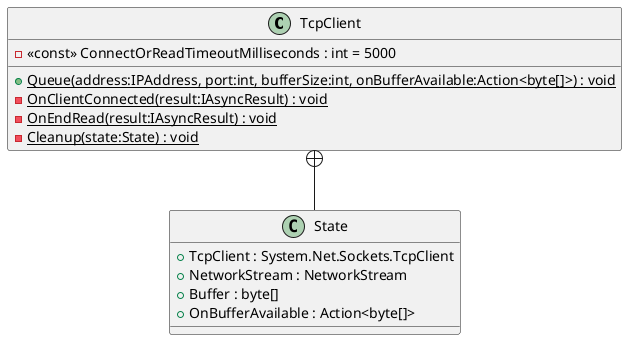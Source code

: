 @startuml
class TcpClient {
    - <<const>> ConnectOrReadTimeoutMilliseconds : int = 5000
    + {static} Queue(address:IPAddress, port:int, bufferSize:int, onBufferAvailable:Action<byte[]>) : void
    - {static} OnClientConnected(result:IAsyncResult) : void
    - {static} OnEndRead(result:IAsyncResult) : void
    - {static} Cleanup(state:State) : void
}
class State {
    + TcpClient : System.Net.Sockets.TcpClient
    + NetworkStream : NetworkStream
    + Buffer : byte[]
    + OnBufferAvailable : Action<byte[]>
}
TcpClient +-- State
@enduml
